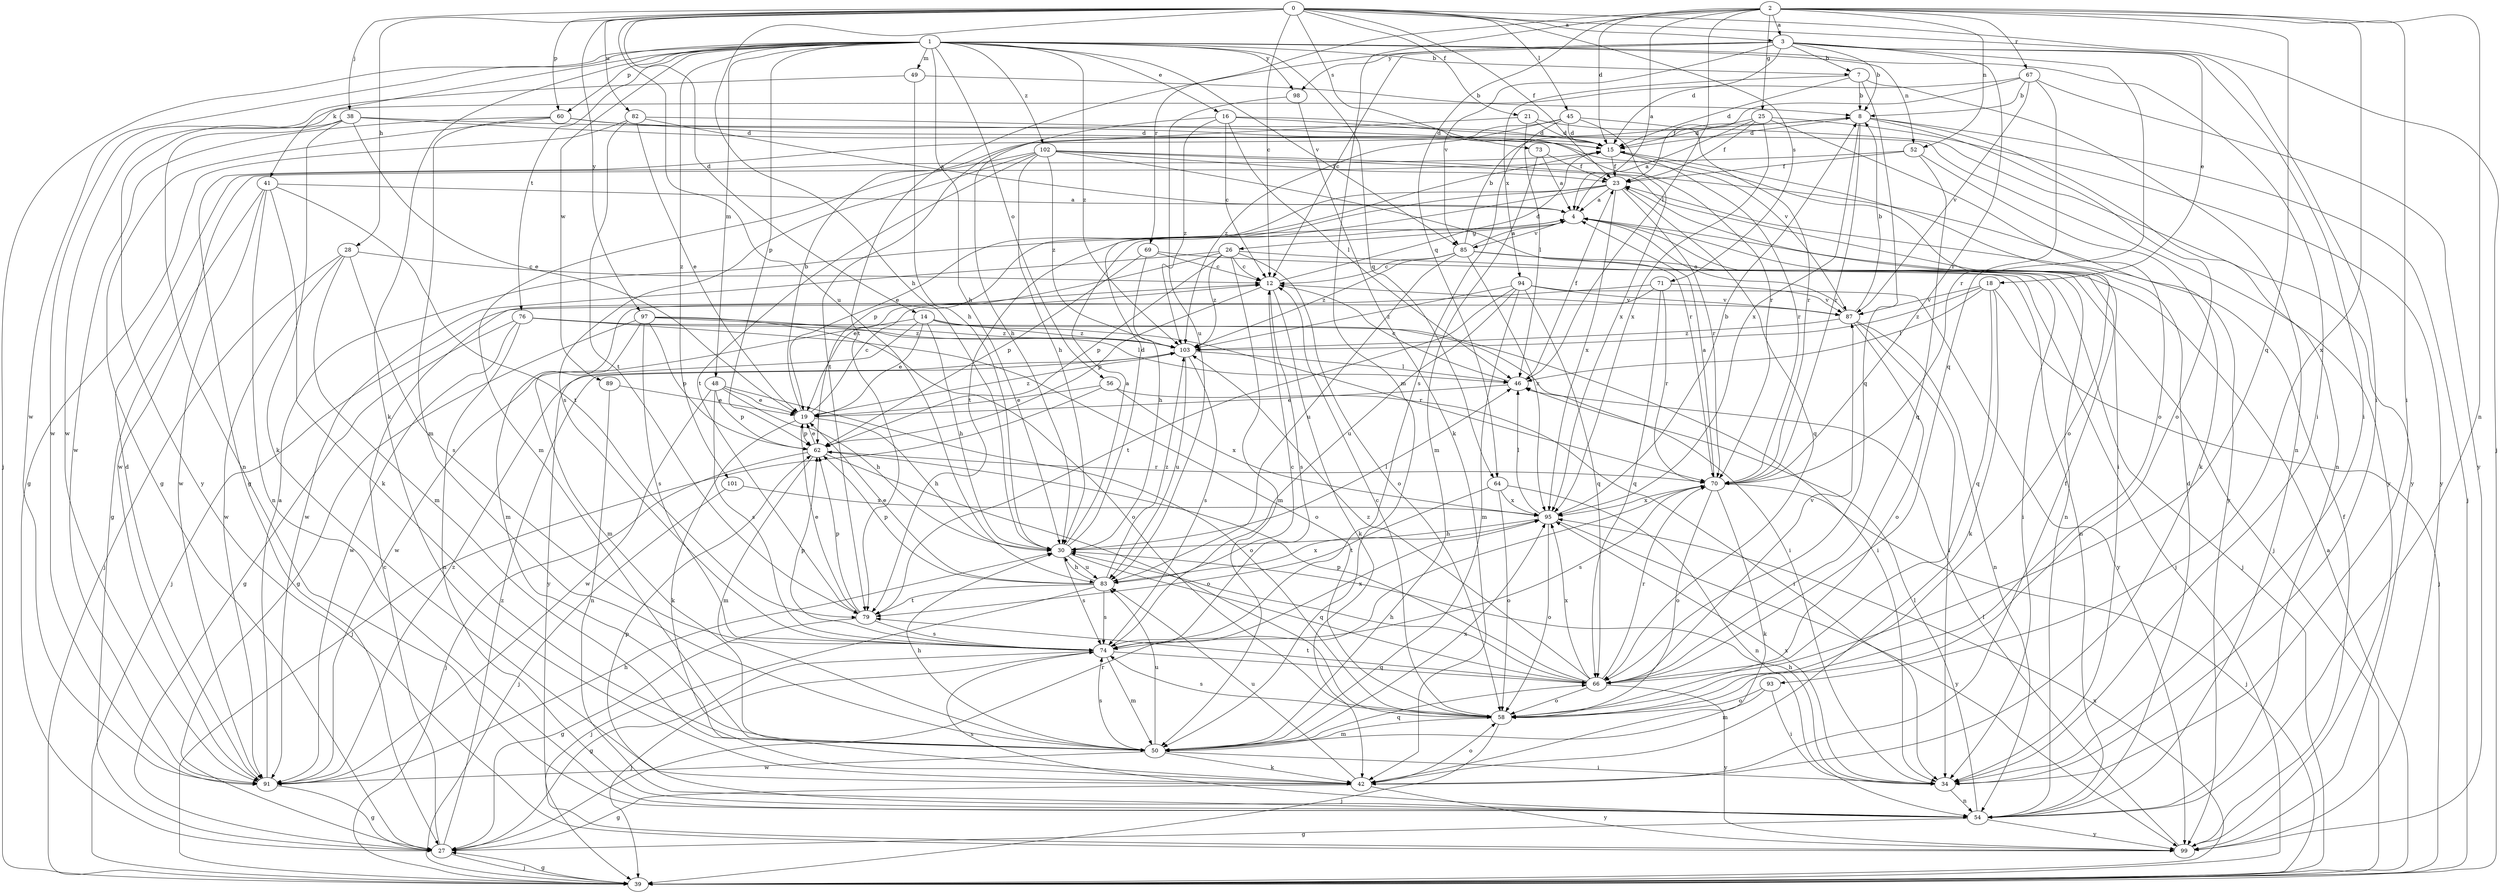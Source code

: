 strict digraph  {
0;
1;
2;
3;
4;
7;
8;
12;
14;
15;
16;
18;
19;
21;
23;
25;
26;
27;
28;
30;
34;
38;
39;
41;
42;
45;
46;
48;
49;
50;
52;
54;
56;
58;
60;
62;
64;
66;
67;
69;
70;
71;
73;
74;
76;
79;
82;
83;
85;
87;
89;
91;
93;
94;
95;
97;
98;
99;
101;
102;
103;
0 -> 3  [label=a];
0 -> 12  [label=c];
0 -> 14  [label=d];
0 -> 21  [label=f];
0 -> 23  [label=f];
0 -> 28  [label=h];
0 -> 30  [label=h];
0 -> 34  [label=i];
0 -> 38  [label=j];
0 -> 39  [label=j];
0 -> 45  [label=l];
0 -> 60  [label=p];
0 -> 71  [label=s];
0 -> 73  [label=s];
0 -> 82  [label=u];
0 -> 83  [label=u];
0 -> 97  [label=y];
1 -> 7  [label=b];
1 -> 16  [label=e];
1 -> 30  [label=h];
1 -> 34  [label=i];
1 -> 39  [label=j];
1 -> 41  [label=k];
1 -> 42  [label=k];
1 -> 48  [label=m];
1 -> 49  [label=m];
1 -> 52  [label=n];
1 -> 56  [label=o];
1 -> 60  [label=p];
1 -> 62  [label=p];
1 -> 64  [label=q];
1 -> 76  [label=t];
1 -> 85  [label=v];
1 -> 89  [label=w];
1 -> 91  [label=w];
1 -> 98  [label=y];
1 -> 101  [label=z];
1 -> 102  [label=z];
1 -> 103  [label=z];
2 -> 3  [label=a];
2 -> 4  [label=a];
2 -> 15  [label=d];
2 -> 25  [label=g];
2 -> 34  [label=i];
2 -> 46  [label=l];
2 -> 50  [label=m];
2 -> 52  [label=n];
2 -> 54  [label=n];
2 -> 64  [label=q];
2 -> 66  [label=q];
2 -> 67  [label=r];
2 -> 69  [label=r];
2 -> 93  [label=x];
3 -> 7  [label=b];
3 -> 8  [label=b];
3 -> 12  [label=c];
3 -> 15  [label=d];
3 -> 18  [label=e];
3 -> 34  [label=i];
3 -> 66  [label=q];
3 -> 70  [label=r];
3 -> 79  [label=t];
3 -> 85  [label=v];
3 -> 98  [label=y];
4 -> 26  [label=g];
4 -> 39  [label=j];
4 -> 54  [label=n];
4 -> 85  [label=v];
7 -> 8  [label=b];
7 -> 15  [label=d];
7 -> 54  [label=n];
7 -> 66  [label=q];
7 -> 94  [label=x];
8 -> 15  [label=d];
8 -> 39  [label=j];
8 -> 54  [label=n];
8 -> 58  [label=o];
8 -> 70  [label=r];
8 -> 95  [label=x];
12 -> 15  [label=d];
12 -> 42  [label=k];
12 -> 62  [label=p];
12 -> 74  [label=s];
12 -> 87  [label=v];
14 -> 19  [label=e];
14 -> 30  [label=h];
14 -> 34  [label=i];
14 -> 70  [label=r];
14 -> 91  [label=w];
14 -> 99  [label=y];
14 -> 103  [label=z];
15 -> 23  [label=f];
15 -> 58  [label=o];
15 -> 70  [label=r];
16 -> 12  [label=c];
16 -> 15  [label=d];
16 -> 30  [label=h];
16 -> 46  [label=l];
16 -> 70  [label=r];
16 -> 103  [label=z];
18 -> 39  [label=j];
18 -> 42  [label=k];
18 -> 46  [label=l];
18 -> 66  [label=q];
18 -> 87  [label=v];
18 -> 103  [label=z];
19 -> 8  [label=b];
19 -> 12  [label=c];
19 -> 30  [label=h];
19 -> 42  [label=k];
19 -> 62  [label=p];
19 -> 103  [label=z];
21 -> 15  [label=d];
21 -> 46  [label=l];
21 -> 79  [label=t];
21 -> 99  [label=y];
23 -> 4  [label=a];
23 -> 19  [label=e];
23 -> 62  [label=p];
23 -> 66  [label=q];
23 -> 70  [label=r];
23 -> 79  [label=t];
23 -> 95  [label=x];
25 -> 4  [label=a];
25 -> 15  [label=d];
25 -> 23  [label=f];
25 -> 58  [label=o];
25 -> 95  [label=x];
25 -> 99  [label=y];
26 -> 12  [label=c];
26 -> 19  [label=e];
26 -> 39  [label=j];
26 -> 50  [label=m];
26 -> 58  [label=o];
26 -> 62  [label=p];
26 -> 91  [label=w];
26 -> 103  [label=z];
27 -> 12  [label=c];
27 -> 39  [label=j];
27 -> 70  [label=r];
27 -> 103  [label=z];
28 -> 12  [label=c];
28 -> 39  [label=j];
28 -> 50  [label=m];
28 -> 74  [label=s];
28 -> 91  [label=w];
30 -> 4  [label=a];
30 -> 15  [label=d];
30 -> 46  [label=l];
30 -> 66  [label=q];
30 -> 74  [label=s];
30 -> 83  [label=u];
34 -> 30  [label=h];
34 -> 54  [label=n];
34 -> 95  [label=x];
38 -> 15  [label=d];
38 -> 19  [label=e];
38 -> 42  [label=k];
38 -> 54  [label=n];
38 -> 87  [label=v];
38 -> 99  [label=y];
39 -> 4  [label=a];
39 -> 27  [label=g];
39 -> 95  [label=x];
41 -> 4  [label=a];
41 -> 27  [label=g];
41 -> 42  [label=k];
41 -> 54  [label=n];
41 -> 79  [label=t];
41 -> 91  [label=w];
42 -> 23  [label=f];
42 -> 27  [label=g];
42 -> 58  [label=o];
42 -> 83  [label=u];
42 -> 99  [label=y];
45 -> 15  [label=d];
45 -> 27  [label=g];
45 -> 70  [label=r];
45 -> 74  [label=s];
45 -> 95  [label=x];
45 -> 103  [label=z];
46 -> 12  [label=c];
46 -> 19  [label=e];
46 -> 23  [label=f];
48 -> 19  [label=e];
48 -> 30  [label=h];
48 -> 58  [label=o];
48 -> 62  [label=p];
48 -> 74  [label=s];
48 -> 91  [label=w];
49 -> 8  [label=b];
49 -> 30  [label=h];
49 -> 91  [label=w];
50 -> 30  [label=h];
50 -> 34  [label=i];
50 -> 42  [label=k];
50 -> 66  [label=q];
50 -> 74  [label=s];
50 -> 83  [label=u];
50 -> 91  [label=w];
50 -> 95  [label=x];
52 -> 23  [label=f];
52 -> 42  [label=k];
52 -> 66  [label=q];
52 -> 91  [label=w];
54 -> 15  [label=d];
54 -> 27  [label=g];
54 -> 46  [label=l];
54 -> 62  [label=p];
54 -> 74  [label=s];
54 -> 99  [label=y];
56 -> 19  [label=e];
56 -> 34  [label=i];
56 -> 39  [label=j];
56 -> 95  [label=x];
58 -> 12  [label=c];
58 -> 39  [label=j];
58 -> 50  [label=m];
58 -> 74  [label=s];
60 -> 15  [label=d];
60 -> 27  [label=g];
60 -> 50  [label=m];
60 -> 91  [label=w];
60 -> 99  [label=y];
62 -> 19  [label=e];
62 -> 39  [label=j];
62 -> 50  [label=m];
62 -> 58  [label=o];
62 -> 70  [label=r];
64 -> 54  [label=n];
64 -> 58  [label=o];
64 -> 79  [label=t];
64 -> 95  [label=x];
66 -> 30  [label=h];
66 -> 58  [label=o];
66 -> 62  [label=p];
66 -> 70  [label=r];
66 -> 79  [label=t];
66 -> 87  [label=v];
66 -> 95  [label=x];
66 -> 99  [label=y];
66 -> 103  [label=z];
67 -> 8  [label=b];
67 -> 23  [label=f];
67 -> 70  [label=r];
67 -> 87  [label=v];
67 -> 91  [label=w];
67 -> 99  [label=y];
69 -> 12  [label=c];
69 -> 30  [label=h];
69 -> 54  [label=n];
69 -> 62  [label=p];
70 -> 4  [label=a];
70 -> 39  [label=j];
70 -> 42  [label=k];
70 -> 58  [label=o];
70 -> 74  [label=s];
70 -> 95  [label=x];
71 -> 39  [label=j];
71 -> 50  [label=m];
71 -> 66  [label=q];
71 -> 70  [label=r];
71 -> 87  [label=v];
73 -> 4  [label=a];
73 -> 23  [label=f];
73 -> 50  [label=m];
74 -> 12  [label=c];
74 -> 27  [label=g];
74 -> 39  [label=j];
74 -> 50  [label=m];
74 -> 62  [label=p];
74 -> 66  [label=q];
74 -> 95  [label=x];
76 -> 27  [label=g];
76 -> 34  [label=i];
76 -> 54  [label=n];
76 -> 58  [label=o];
76 -> 91  [label=w];
76 -> 103  [label=z];
79 -> 19  [label=e];
79 -> 27  [label=g];
79 -> 62  [label=p];
79 -> 74  [label=s];
82 -> 4  [label=a];
82 -> 15  [label=d];
82 -> 19  [label=e];
82 -> 27  [label=g];
82 -> 79  [label=t];
83 -> 19  [label=e];
83 -> 30  [label=h];
83 -> 39  [label=j];
83 -> 62  [label=p];
83 -> 74  [label=s];
83 -> 79  [label=t];
83 -> 95  [label=x];
83 -> 103  [label=z];
85 -> 4  [label=a];
85 -> 8  [label=b];
85 -> 12  [label=c];
85 -> 34  [label=i];
85 -> 39  [label=j];
85 -> 83  [label=u];
85 -> 95  [label=x];
85 -> 103  [label=z];
87 -> 4  [label=a];
87 -> 8  [label=b];
87 -> 34  [label=i];
87 -> 54  [label=n];
87 -> 58  [label=o];
87 -> 103  [label=z];
89 -> 19  [label=e];
89 -> 54  [label=n];
91 -> 4  [label=a];
91 -> 15  [label=d];
91 -> 27  [label=g];
91 -> 30  [label=h];
91 -> 103  [label=z];
93 -> 34  [label=i];
93 -> 50  [label=m];
93 -> 58  [label=o];
94 -> 50  [label=m];
94 -> 66  [label=q];
94 -> 79  [label=t];
94 -> 83  [label=u];
94 -> 87  [label=v];
94 -> 99  [label=y];
94 -> 103  [label=z];
95 -> 8  [label=b];
95 -> 30  [label=h];
95 -> 46  [label=l];
95 -> 58  [label=o];
95 -> 99  [label=y];
97 -> 27  [label=g];
97 -> 46  [label=l];
97 -> 50  [label=m];
97 -> 58  [label=o];
97 -> 62  [label=p];
97 -> 74  [label=s];
97 -> 103  [label=z];
98 -> 42  [label=k];
98 -> 83  [label=u];
99 -> 23  [label=f];
99 -> 46  [label=l];
101 -> 39  [label=j];
101 -> 95  [label=x];
102 -> 23  [label=f];
102 -> 30  [label=h];
102 -> 34  [label=i];
102 -> 50  [label=m];
102 -> 70  [label=r];
102 -> 74  [label=s];
102 -> 79  [label=t];
102 -> 99  [label=y];
102 -> 103  [label=z];
103 -> 46  [label=l];
103 -> 74  [label=s];
103 -> 83  [label=u];
}
